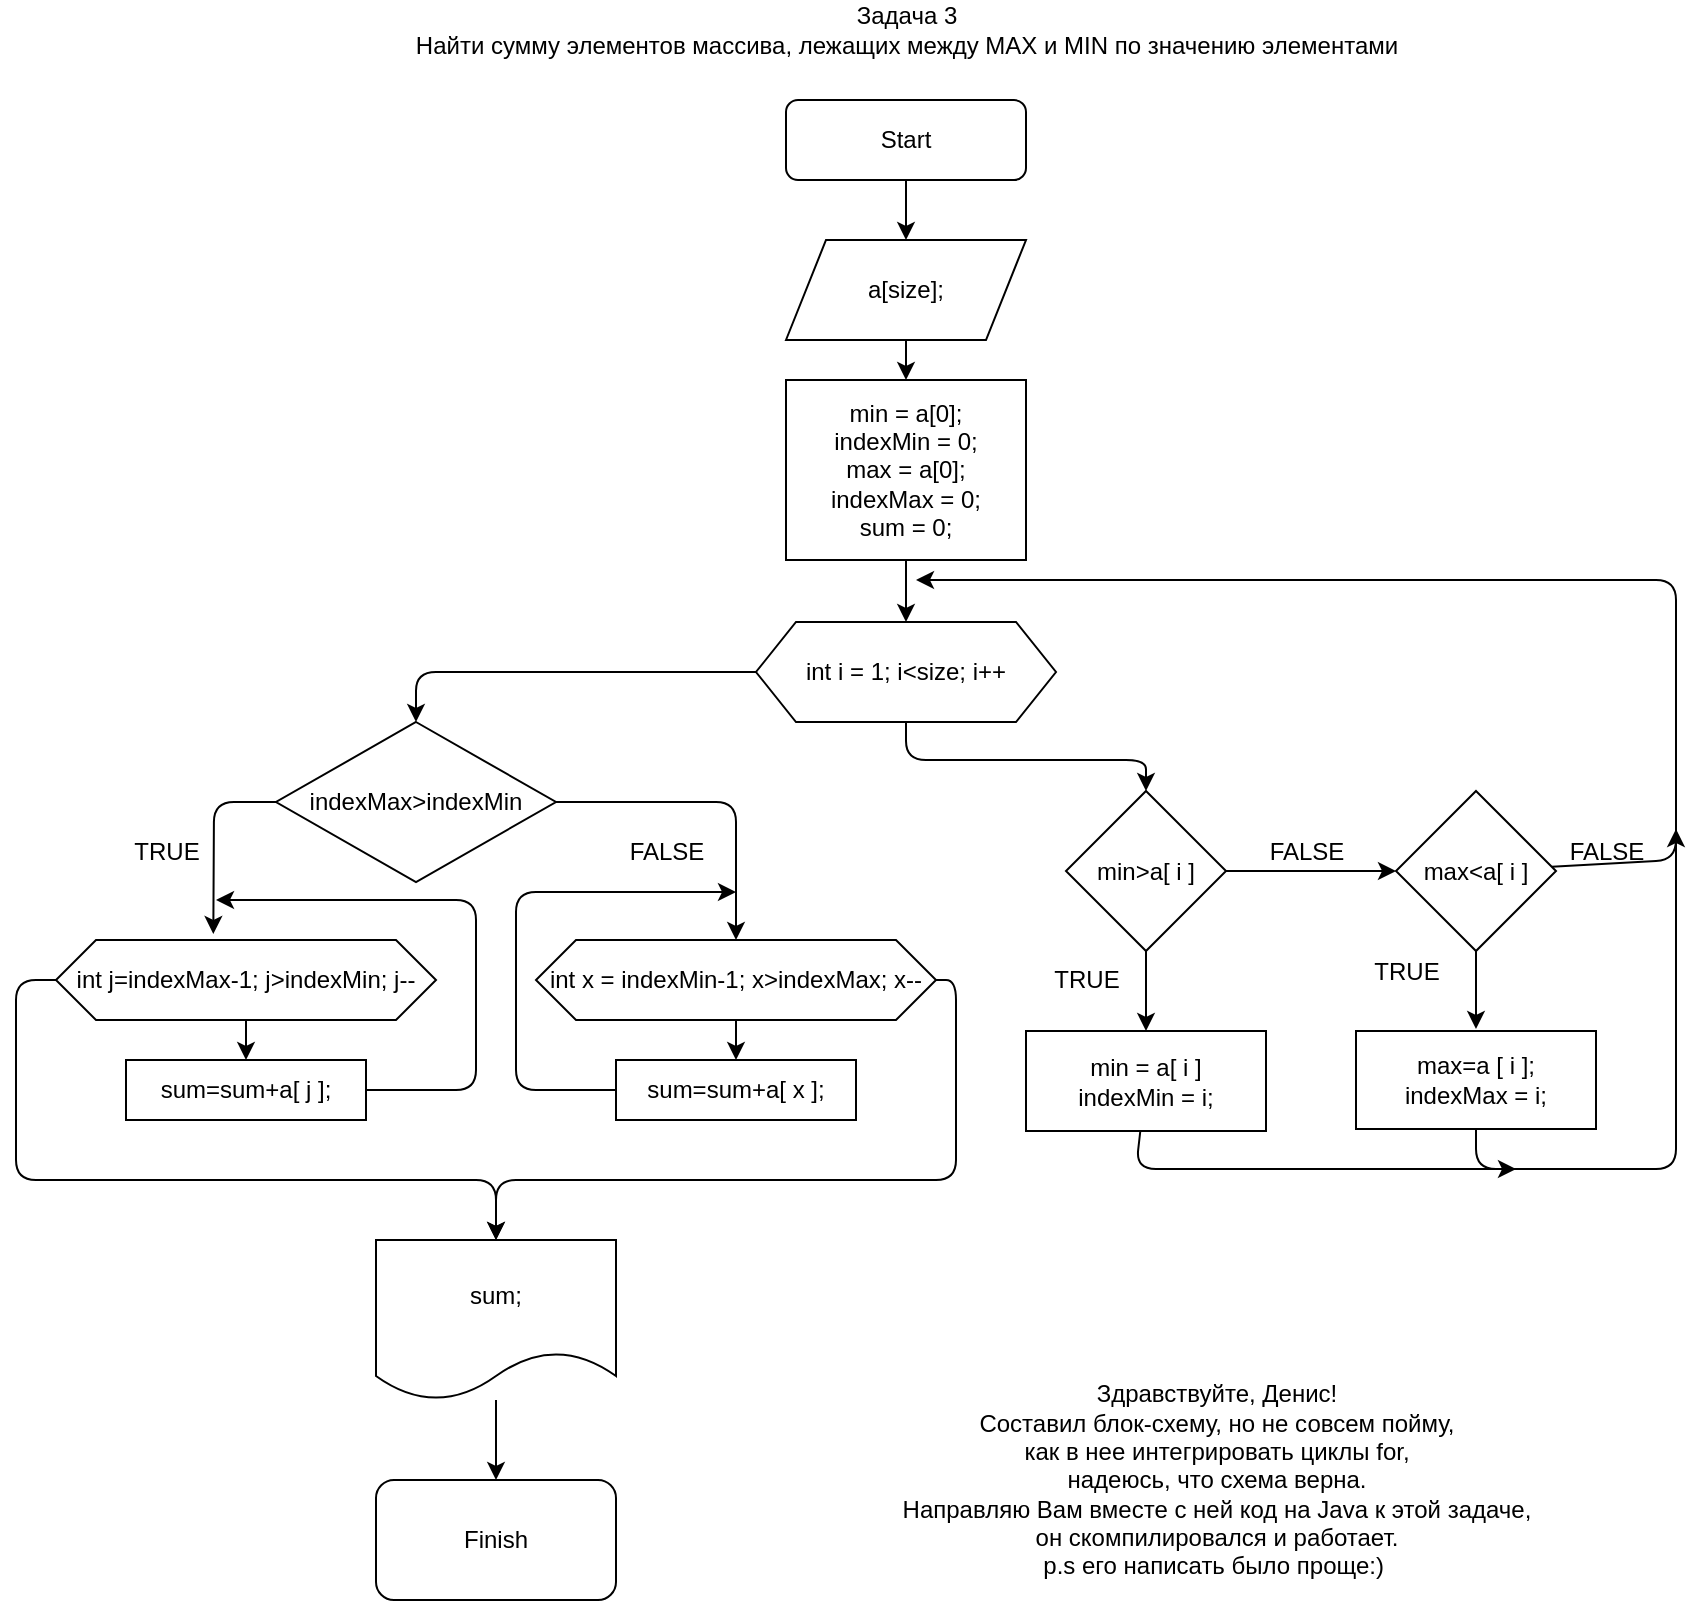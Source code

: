 <mxfile>
    <diagram id="Uuo_Xsj7gEw6JJn2GvSR" name="Страница 1">
        <mxGraphModel dx="1201" dy="396" grid="1" gridSize="10" guides="1" tooltips="1" connect="1" arrows="1" fold="1" page="1" pageScale="1" pageWidth="827" pageHeight="1169" math="0" shadow="0">
            <root>
                <mxCell id="0"/>
                <mxCell id="1" parent="0"/>
                <mxCell id="2" value="Задача 3&lt;br&gt;Найти сумму элементов массива, лежащих между MAX и MIN по значению элементами" style="text;html=1;align=center;verticalAlign=middle;resizable=0;points=[];autosize=1;strokeColor=none;fillColor=none;" parent="1" vertex="1">
                    <mxGeometry x="150" y="10" width="510" height="30" as="geometry"/>
                </mxCell>
                <mxCell id="5" style="edgeStyle=none;html=1;entryX=0.5;entryY=0;entryDx=0;entryDy=0;" parent="1" source="3" target="4" edge="1">
                    <mxGeometry relative="1" as="geometry"/>
                </mxCell>
                <mxCell id="3" value="Start" style="rounded=1;whiteSpace=wrap;html=1;" parent="1" vertex="1">
                    <mxGeometry x="345" y="60" width="120" height="40" as="geometry"/>
                </mxCell>
                <mxCell id="7" style="edgeStyle=none;html=1;entryX=0.5;entryY=0;entryDx=0;entryDy=0;" parent="1" source="4" target="6" edge="1">
                    <mxGeometry relative="1" as="geometry"/>
                </mxCell>
                <mxCell id="4" value="a[size];" style="shape=parallelogram;perimeter=parallelogramPerimeter;whiteSpace=wrap;html=1;fixedSize=1;" parent="1" vertex="1">
                    <mxGeometry x="345" y="130" width="120" height="50" as="geometry"/>
                </mxCell>
                <mxCell id="9" style="edgeStyle=none;html=1;entryX=0.5;entryY=0;entryDx=0;entryDy=0;" parent="1" source="6" target="8" edge="1">
                    <mxGeometry relative="1" as="geometry"/>
                </mxCell>
                <mxCell id="6" value="min = a[0];&lt;br&gt;indexMin = 0;&lt;br&gt;max = a[0];&lt;br&gt;indexMax = 0;&lt;br&gt;sum = 0;" style="rounded=0;whiteSpace=wrap;html=1;" parent="1" vertex="1">
                    <mxGeometry x="345" y="200" width="120" height="90" as="geometry"/>
                </mxCell>
                <mxCell id="26" style="edgeStyle=none;html=1;entryX=0.5;entryY=0;entryDx=0;entryDy=0;" parent="1" source="8" target="25" edge="1">
                    <mxGeometry relative="1" as="geometry">
                        <Array as="points">
                            <mxPoint x="160" y="346"/>
                        </Array>
                    </mxGeometry>
                </mxCell>
                <mxCell id="49" style="edgeStyle=none;html=1;entryX=0.5;entryY=0;entryDx=0;entryDy=0;" edge="1" parent="1" source="8" target="10">
                    <mxGeometry relative="1" as="geometry">
                        <Array as="points">
                            <mxPoint x="405" y="390"/>
                            <mxPoint x="525" y="390"/>
                        </Array>
                    </mxGeometry>
                </mxCell>
                <mxCell id="8" value="int i = 1; i&amp;lt;size; i++" style="shape=hexagon;perimeter=hexagonPerimeter2;whiteSpace=wrap;html=1;fixedSize=1;" parent="1" vertex="1">
                    <mxGeometry x="330" y="321" width="150" height="50" as="geometry"/>
                </mxCell>
                <mxCell id="13" style="edgeStyle=none;html=1;entryX=0.5;entryY=0;entryDx=0;entryDy=0;" parent="1" source="10" target="12" edge="1">
                    <mxGeometry relative="1" as="geometry"/>
                </mxCell>
                <mxCell id="16" style="edgeStyle=none;html=1;entryX=0;entryY=0.5;entryDx=0;entryDy=0;" parent="1" source="10" target="15" edge="1">
                    <mxGeometry relative="1" as="geometry"/>
                </mxCell>
                <mxCell id="10" value="min&amp;gt;a[ i ]" style="rhombus;whiteSpace=wrap;html=1;" parent="1" vertex="1">
                    <mxGeometry x="485" y="405.5" width="80" height="80" as="geometry"/>
                </mxCell>
                <mxCell id="21" style="edgeStyle=none;html=1;" parent="1" source="12" edge="1">
                    <mxGeometry relative="1" as="geometry">
                        <mxPoint x="710" y="594.5" as="targetPoint"/>
                        <Array as="points">
                            <mxPoint x="520" y="594.5"/>
                        </Array>
                    </mxGeometry>
                </mxCell>
                <mxCell id="12" value="min = a[ i ]&lt;br&gt;indexMin = i;" style="rounded=0;whiteSpace=wrap;html=1;" parent="1" vertex="1">
                    <mxGeometry x="465" y="525.5" width="120" height="50" as="geometry"/>
                </mxCell>
                <mxCell id="14" value="TRUE" style="text;html=1;align=center;verticalAlign=middle;resizable=0;points=[];autosize=1;strokeColor=none;fillColor=none;" parent="1" vertex="1">
                    <mxGeometry x="10" y="425.5" width="50" height="20" as="geometry"/>
                </mxCell>
                <mxCell id="18" style="edgeStyle=none;html=1;" parent="1" source="15" edge="1">
                    <mxGeometry relative="1" as="geometry">
                        <mxPoint x="690" y="524.5" as="targetPoint"/>
                    </mxGeometry>
                </mxCell>
                <mxCell id="20" style="edgeStyle=none;html=1;" parent="1" source="15" edge="1">
                    <mxGeometry relative="1" as="geometry">
                        <mxPoint x="410" y="300" as="targetPoint"/>
                        <Array as="points">
                            <mxPoint x="790" y="440"/>
                            <mxPoint x="790" y="300"/>
                            <mxPoint x="670" y="300"/>
                        </Array>
                    </mxGeometry>
                </mxCell>
                <mxCell id="15" value="max&amp;lt;a[ i ]" style="rhombus;whiteSpace=wrap;html=1;" parent="1" vertex="1">
                    <mxGeometry x="650" y="405.5" width="80" height="80" as="geometry"/>
                </mxCell>
                <mxCell id="17" value="FALSE" style="text;html=1;align=center;verticalAlign=middle;resizable=0;points=[];autosize=1;strokeColor=none;fillColor=none;" parent="1" vertex="1">
                    <mxGeometry x="580" y="425.5" width="50" height="20" as="geometry"/>
                </mxCell>
                <mxCell id="22" style="edgeStyle=none;html=1;" parent="1" source="19" edge="1">
                    <mxGeometry relative="1" as="geometry">
                        <mxPoint x="790" y="424.5" as="targetPoint"/>
                        <Array as="points">
                            <mxPoint x="690" y="594.5"/>
                            <mxPoint x="790" y="594.5"/>
                        </Array>
                    </mxGeometry>
                </mxCell>
                <mxCell id="19" value="max=a [ i ];&lt;br&gt;indexMax = i;" style="rounded=0;whiteSpace=wrap;html=1;" parent="1" vertex="1">
                    <mxGeometry x="630" y="525.5" width="120" height="49" as="geometry"/>
                </mxCell>
                <mxCell id="23" value="TRUE" style="text;html=1;align=center;verticalAlign=middle;resizable=0;points=[];autosize=1;strokeColor=none;fillColor=none;" parent="1" vertex="1">
                    <mxGeometry x="630" y="485.5" width="50" height="20" as="geometry"/>
                </mxCell>
                <mxCell id="24" value="FALSE" style="text;html=1;align=center;verticalAlign=middle;resizable=0;points=[];autosize=1;strokeColor=none;fillColor=none;" parent="1" vertex="1">
                    <mxGeometry x="730" y="425.5" width="50" height="20" as="geometry"/>
                </mxCell>
                <mxCell id="30" style="edgeStyle=none;html=1;entryX=0.414;entryY=-0.075;entryDx=0;entryDy=0;entryPerimeter=0;" parent="1" source="25" target="28" edge="1">
                    <mxGeometry relative="1" as="geometry">
                        <Array as="points">
                            <mxPoint x="59" y="411"/>
                        </Array>
                    </mxGeometry>
                </mxCell>
                <mxCell id="35" style="edgeStyle=none;html=1;entryX=0.5;entryY=0;entryDx=0;entryDy=0;" parent="1" source="25" target="33" edge="1">
                    <mxGeometry relative="1" as="geometry">
                        <Array as="points">
                            <mxPoint x="320" y="411"/>
                        </Array>
                    </mxGeometry>
                </mxCell>
                <mxCell id="25" value="indexMax&amp;gt;indexMin" style="rhombus;whiteSpace=wrap;html=1;" parent="1" vertex="1">
                    <mxGeometry x="90" y="371" width="140" height="80" as="geometry"/>
                </mxCell>
                <mxCell id="32" style="edgeStyle=none;html=1;entryX=0.5;entryY=0;entryDx=0;entryDy=0;" parent="1" source="28" target="31" edge="1">
                    <mxGeometry relative="1" as="geometry"/>
                </mxCell>
                <mxCell id="46" style="edgeStyle=none;html=1;entryX=0.5;entryY=0;entryDx=0;entryDy=0;" edge="1" parent="1" source="28" target="39">
                    <mxGeometry relative="1" as="geometry">
                        <Array as="points">
                            <mxPoint x="-40" y="500"/>
                            <mxPoint x="-40" y="600"/>
                            <mxPoint x="200" y="600"/>
                        </Array>
                    </mxGeometry>
                </mxCell>
                <mxCell id="28" value="int j=indexMax-1; j&amp;gt;indexMin; j--" style="shape=hexagon;perimeter=hexagonPerimeter2;whiteSpace=wrap;html=1;fixedSize=1;" parent="1" vertex="1">
                    <mxGeometry x="-20" y="480" width="190" height="40" as="geometry"/>
                </mxCell>
                <mxCell id="52" style="edgeStyle=none;html=1;" edge="1" parent="1" source="31">
                    <mxGeometry relative="1" as="geometry">
                        <mxPoint x="60" y="460" as="targetPoint"/>
                        <Array as="points">
                            <mxPoint x="190" y="555"/>
                            <mxPoint x="190" y="460"/>
                        </Array>
                    </mxGeometry>
                </mxCell>
                <mxCell id="31" value="sum=sum+a[ j ];" style="rounded=0;whiteSpace=wrap;html=1;" parent="1" vertex="1">
                    <mxGeometry x="15" y="540" width="120" height="30" as="geometry"/>
                </mxCell>
                <mxCell id="38" style="edgeStyle=none;html=1;entryX=0.5;entryY=0;entryDx=0;entryDy=0;" parent="1" source="33" target="37" edge="1">
                    <mxGeometry relative="1" as="geometry"/>
                </mxCell>
                <mxCell id="47" style="edgeStyle=none;html=1;entryX=0.5;entryY=0;entryDx=0;entryDy=0;" edge="1" parent="1" source="33" target="39">
                    <mxGeometry relative="1" as="geometry">
                        <Array as="points">
                            <mxPoint x="430" y="500"/>
                            <mxPoint x="430" y="600"/>
                            <mxPoint x="200" y="600"/>
                        </Array>
                    </mxGeometry>
                </mxCell>
                <mxCell id="33" value="int x = indexMin-1; x&amp;gt;indexMax; x--" style="shape=hexagon;perimeter=hexagonPerimeter2;whiteSpace=wrap;html=1;fixedSize=1;" parent="1" vertex="1">
                    <mxGeometry x="220" y="480" width="200" height="40" as="geometry"/>
                </mxCell>
                <mxCell id="36" value="FALSE" style="text;html=1;align=center;verticalAlign=middle;resizable=0;points=[];autosize=1;strokeColor=none;fillColor=none;" parent="1" vertex="1">
                    <mxGeometry x="260" y="425.5" width="50" height="20" as="geometry"/>
                </mxCell>
                <mxCell id="51" style="edgeStyle=none;html=1;" edge="1" parent="1" source="37">
                    <mxGeometry relative="1" as="geometry">
                        <mxPoint x="320" y="456" as="targetPoint"/>
                        <Array as="points">
                            <mxPoint x="210" y="555"/>
                            <mxPoint x="210" y="456"/>
                        </Array>
                    </mxGeometry>
                </mxCell>
                <mxCell id="37" value="sum=sum+a[ x ];" style="rounded=0;whiteSpace=wrap;html=1;" parent="1" vertex="1">
                    <mxGeometry x="260" y="540" width="120" height="30" as="geometry"/>
                </mxCell>
                <mxCell id="41" style="edgeStyle=none;html=1;entryX=0.5;entryY=0;entryDx=0;entryDy=0;" parent="1" source="39" target="40" edge="1">
                    <mxGeometry relative="1" as="geometry"/>
                </mxCell>
                <mxCell id="39" value="sum;" style="shape=document;whiteSpace=wrap;html=1;boundedLbl=1;" parent="1" vertex="1">
                    <mxGeometry x="140" y="630" width="120" height="80" as="geometry"/>
                </mxCell>
                <mxCell id="40" value="Finish" style="rounded=1;whiteSpace=wrap;html=1;" parent="1" vertex="1">
                    <mxGeometry x="140" y="750" width="120" height="60" as="geometry"/>
                </mxCell>
                <mxCell id="44" value="Здравствуйте, Денис! &lt;br&gt;Составил блок-схему, но не совсем пойму, &lt;br&gt;как в нее интегрировать циклы for, &lt;br&gt;надеюсь, что схема верна. &lt;br&gt;Направляю Вам вместе с ней код на Java к этой задаче, &lt;br&gt;он скомпилировался и работает. &lt;br&gt;p.s его написать было проще:)&amp;nbsp;" style="text;html=1;align=center;verticalAlign=middle;resizable=0;points=[];autosize=1;strokeColor=none;fillColor=none;" parent="1" vertex="1">
                    <mxGeometry x="395" y="700" width="330" height="100" as="geometry"/>
                </mxCell>
                <mxCell id="50" value="TRUE" style="text;html=1;align=center;verticalAlign=middle;resizable=0;points=[];autosize=1;strokeColor=none;fillColor=none;" vertex="1" parent="1">
                    <mxGeometry x="470" y="490" width="50" height="20" as="geometry"/>
                </mxCell>
            </root>
        </mxGraphModel>
    </diagram>
</mxfile>